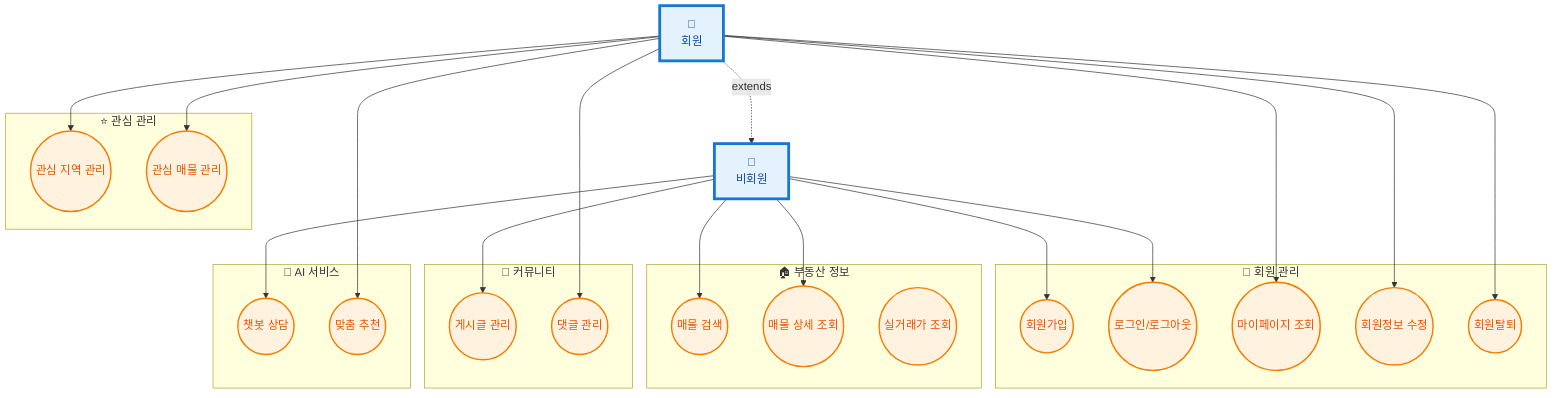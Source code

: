 flowchart 
    %% 액터를 사각형으로 변경
    User1["👤<br/>비회원"]
    User2["👥<br/>회원"]
    
    %% 나머지 구조는 동일
    subgraph MEM["🔐 회원 관리"]
        UC1(("회원가입"))
        UC2(("로그인/로그아웃"))
        UC3(("마이페이지 조회"))
        UC4(("회원정보 수정"))
        UC5(("회원탈퇴"))
    end
    
    subgraph PROP["🏠 부동산 정보"]
        UC6(("매물 검색"))
        UC7(("매물 상세 조회"))
        UC8(("실거래가 조회"))
    end
    
    subgraph FAV["⭐ 관심 관리"]
        UC9(("관심 지역 관리"))
        UC10(("관심 매물 관리"))
    end
    
    subgraph COMM["💬 커뮤니티"]
        UC11(("게시글 관리"))
        UC12(("댓글 관리"))
    end
    
    subgraph AI["🤖 AI 서비스"]
        UC13(("챗봇 상담"))
        UC14(("맞춤 추천"))
    end
    
    %% 연결
    User1 --> UC1 & UC2 & UC6 & UC7 & UC11 & UC13
    User2 -.->|"extends"| User1
    User2 --> UC3 & UC4 & UC5 & UC9 & UC10 & UC12 & UC14
    
    %% 스타일
    classDef actor fill:#e3f2fd,stroke:#1976d2,stroke-width:4px,color:#0d47a1
    classDef usecase fill:#fff3e0,stroke:#f57c00,stroke-width:2px,color:#e65100
    
    class User1,User2 actor
    class UC1,UC2,UC3,UC4,UC5,UC6,UC7,UC8,UC9,UC10,UC11,UC12,UC13,UC14 usecase